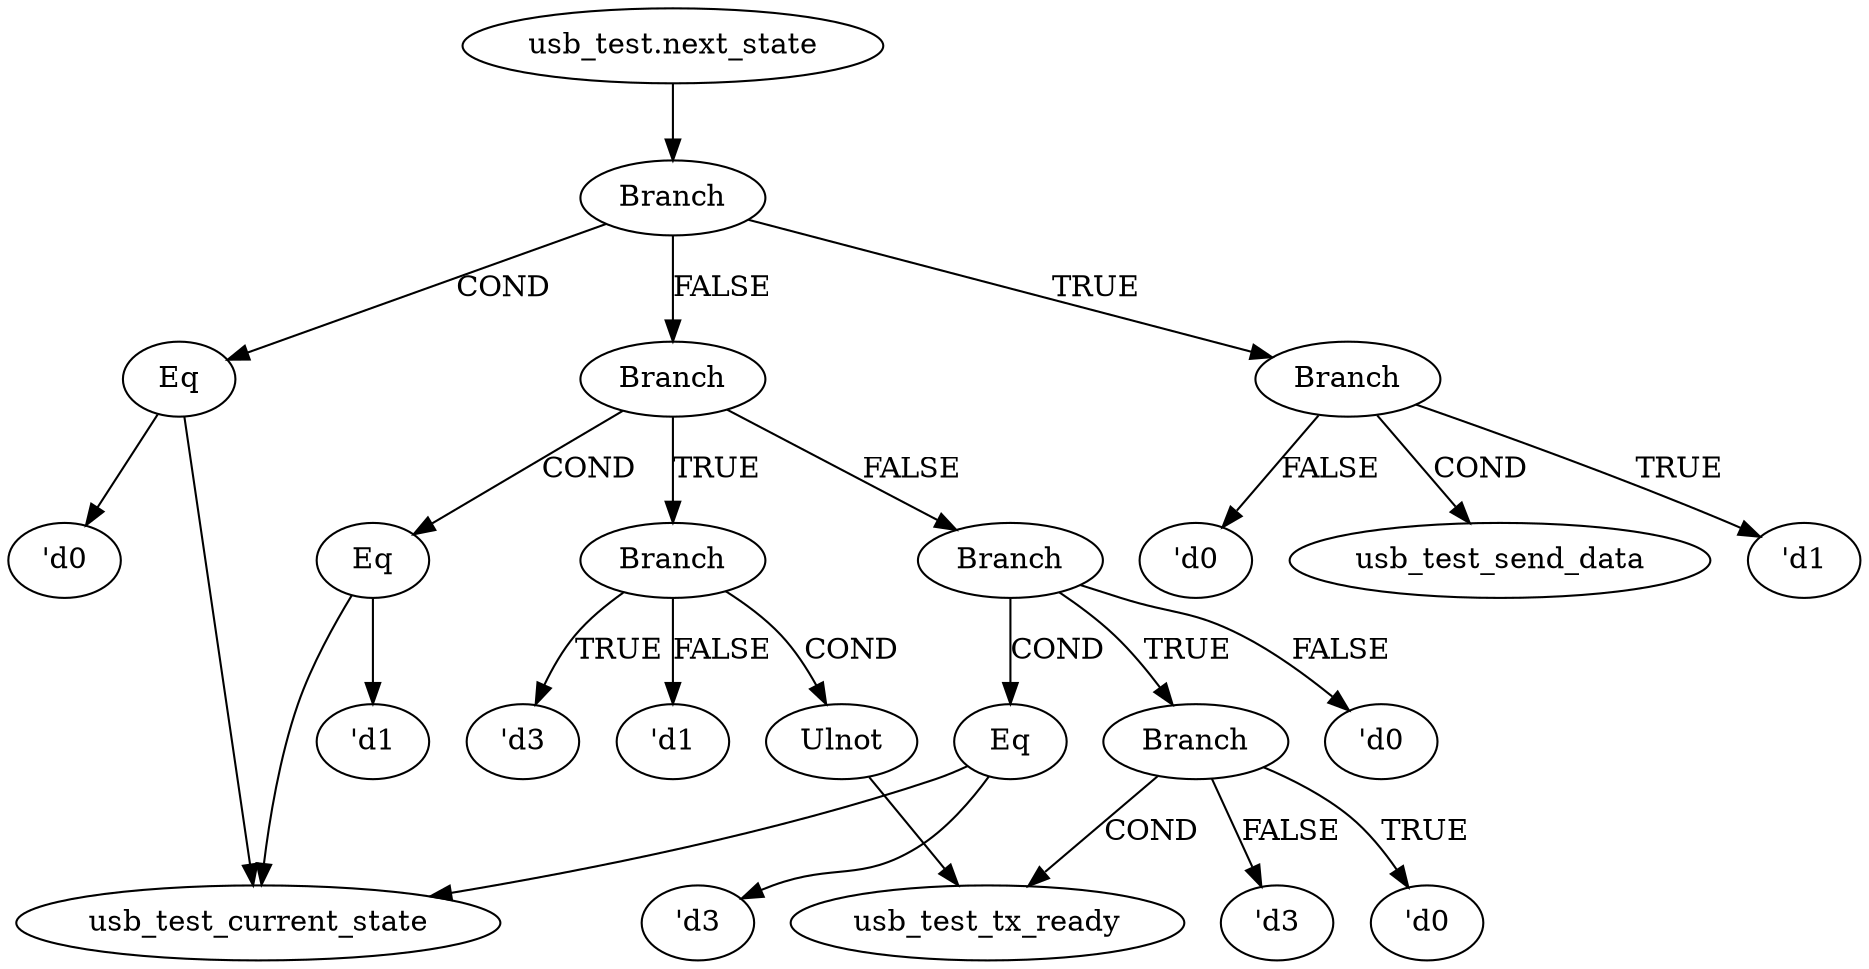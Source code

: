 strict digraph "" {
	node [label="\N"];
	"usb_test.next_state_graphrename_0"	[color=black,
		label="usb_test.next_state"];
	Branch_graphrename_1	[color=black,
		label=Branch];
	"usb_test.next_state_graphrename_0" -> Branch_graphrename_1	[color=black];
	Eq_graphrename_2	[color=black,
		label=Eq];
	Branch_graphrename_1 -> Eq_graphrename_2	[color=black,
		label=COND];
	Branch_graphrename_4	[color=black,
		label=Branch];
	Branch_graphrename_1 -> Branch_graphrename_4	[color=black,
		label=TRUE];
	Branch_graphrename_7	[color=black,
		label=Branch];
	Branch_graphrename_1 -> Branch_graphrename_7	[color=black,
		label=FALSE];
	usb_test_current_state	[color=black];
	Eq_graphrename_2 -> usb_test_current_state	[color=black];
	"'d0_graphrename_3"	[color=black,
		label="'d0"];
	Eq_graphrename_2 -> "'d0_graphrename_3"	[color=black];
	usb_test_send_data	[color=black];
	Branch_graphrename_4 -> usb_test_send_data	[color=black,
		label=COND];
	"'d1_graphrename_5"	[color=black,
		label="'d1"];
	Branch_graphrename_4 -> "'d1_graphrename_5"	[color=black,
		label=TRUE];
	"'d0_graphrename_6"	[color=black,
		label="'d0"];
	Branch_graphrename_4 -> "'d0_graphrename_6"	[color=black,
		label=FALSE];
	Eq_graphrename_8	[color=black,
		label=Eq];
	Branch_graphrename_7 -> Eq_graphrename_8	[color=black,
		label=COND];
	Branch_graphrename_10	[color=black,
		label=Branch];
	Branch_graphrename_7 -> Branch_graphrename_10	[color=black,
		label=TRUE];
	Branch_graphrename_14	[color=black,
		label=Branch];
	Branch_graphrename_7 -> Branch_graphrename_14	[color=black,
		label=FALSE];
	Eq_graphrename_8 -> usb_test_current_state	[color=black];
	"'d1_graphrename_9"	[color=black,
		label="'d1"];
	Eq_graphrename_8 -> "'d1_graphrename_9"	[color=black];
	Ulnot_graphrename_11	[color=black,
		label=Ulnot];
	Branch_graphrename_10 -> Ulnot_graphrename_11	[color=black,
		label=COND];
	"'d3_graphrename_12"	[color=black,
		label="'d3"];
	Branch_graphrename_10 -> "'d3_graphrename_12"	[color=black,
		label=TRUE];
	"'d1_graphrename_13"	[color=black,
		label="'d1"];
	Branch_graphrename_10 -> "'d1_graphrename_13"	[color=black,
		label=FALSE];
	usb_test_tx_ready	[color=black];
	Ulnot_graphrename_11 -> usb_test_tx_ready	[color=black];
	Eq_graphrename_15	[color=black,
		label=Eq];
	Branch_graphrename_14 -> Eq_graphrename_15	[color=black,
		label=COND];
	Branch_graphrename_17	[color=black,
		label=Branch];
	Branch_graphrename_14 -> Branch_graphrename_17	[color=black,
		label=TRUE];
	"'d0_graphrename_20"	[color=black,
		label="'d0"];
	Branch_graphrename_14 -> "'d0_graphrename_20"	[color=black,
		label=FALSE];
	Eq_graphrename_15 -> usb_test_current_state	[color=black];
	"'d3_graphrename_16"	[color=black,
		label="'d3"];
	Eq_graphrename_15 -> "'d3_graphrename_16"	[color=black];
	Branch_graphrename_17 -> usb_test_tx_ready	[color=black,
		label=COND];
	"'d0_graphrename_18"	[color=black,
		label="'d0"];
	Branch_graphrename_17 -> "'d0_graphrename_18"	[color=black,
		label=TRUE];
	"'d3_graphrename_19"	[color=black,
		label="'d3"];
	Branch_graphrename_17 -> "'d3_graphrename_19"	[color=black,
		label=FALSE];
}
